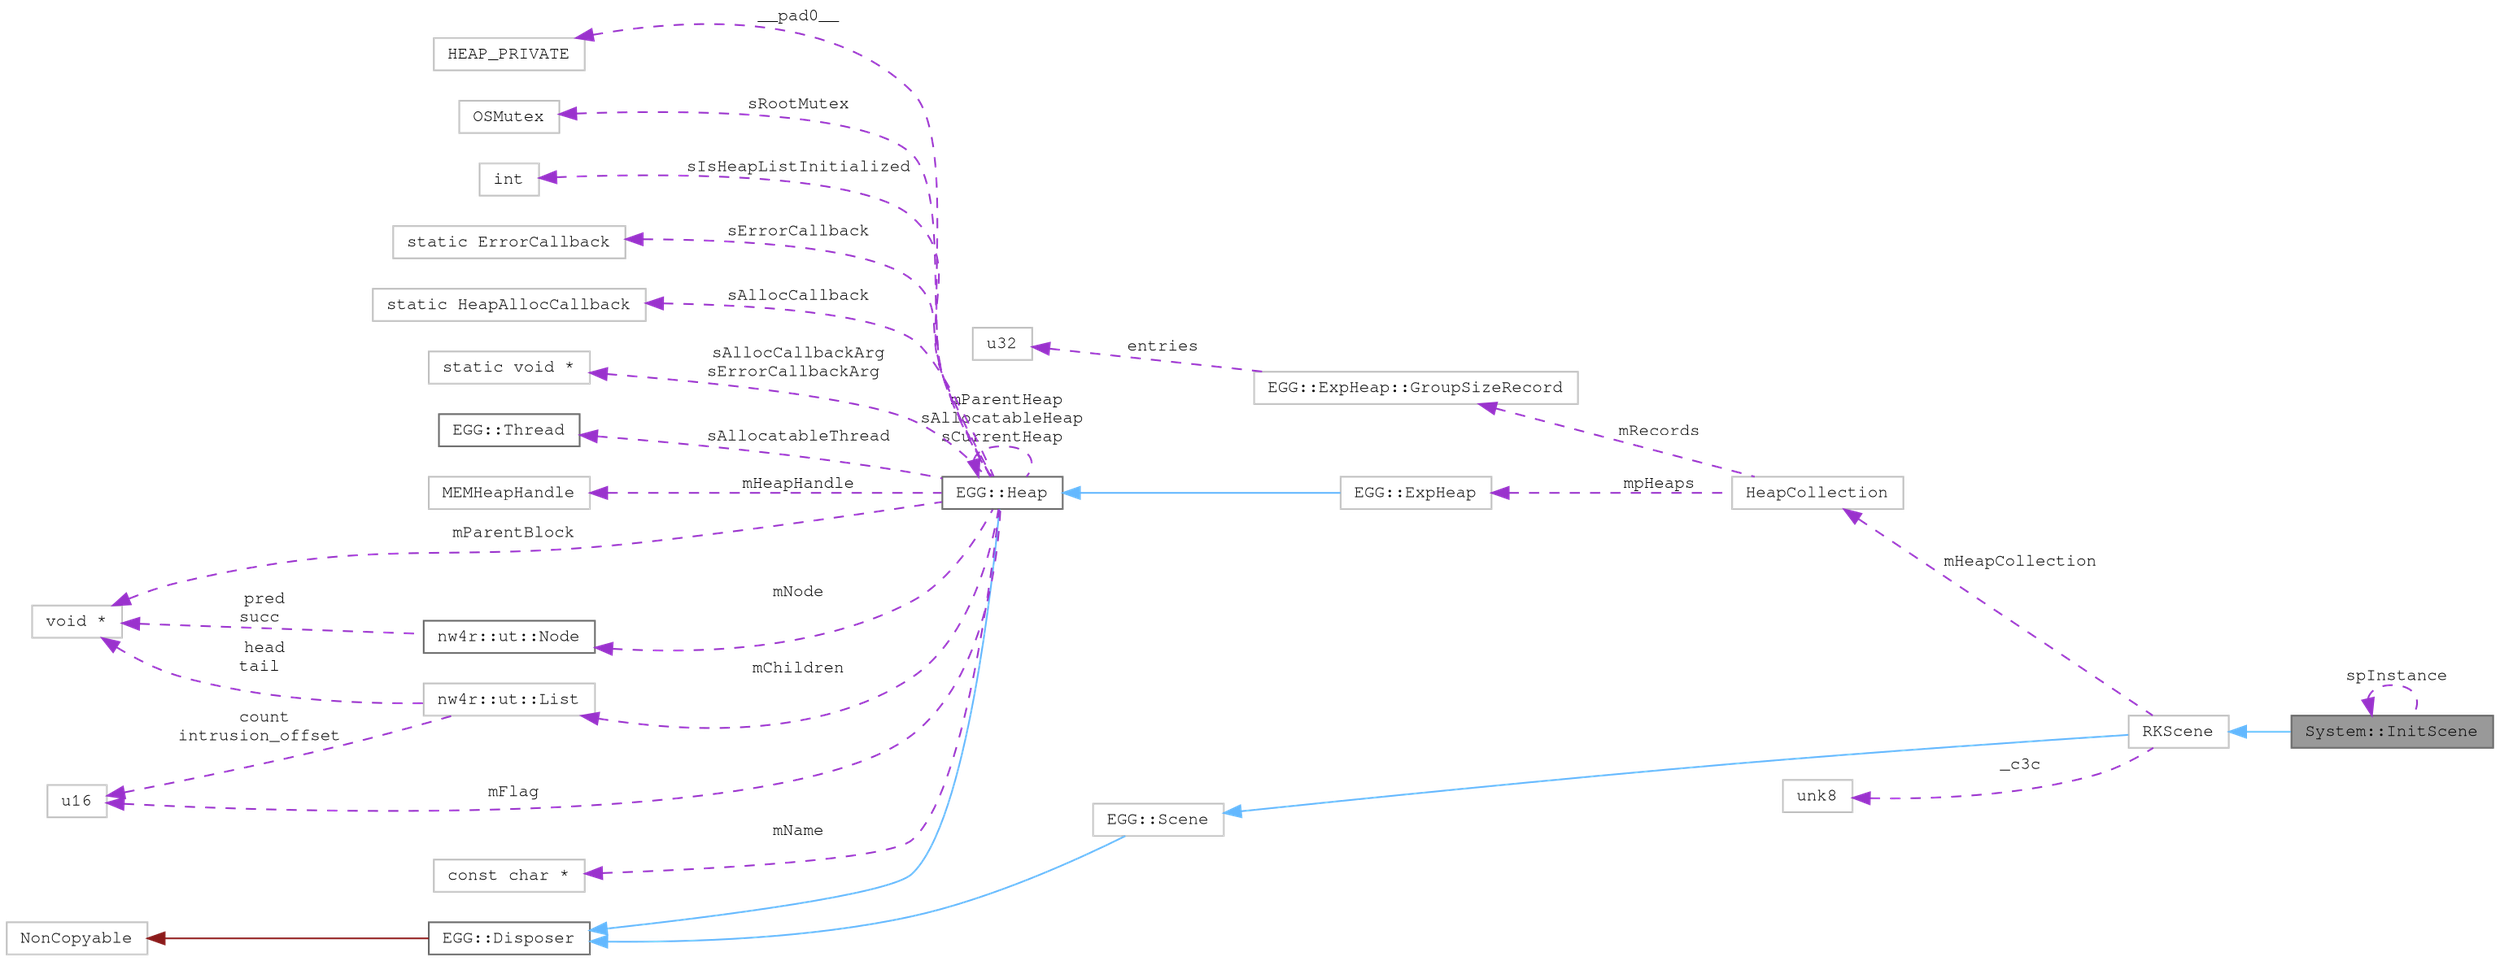 digraph "System::InitScene"
{
 // LATEX_PDF_SIZE
  bgcolor="transparent";
  edge [fontname=FreeMono,fontsize=10,labelfontname=FreeMono,labelfontsize=10];
  node [fontname=FreeMono,fontsize=10,shape=box,height=0.2,width=0.4];
  rankdir="LR";
  Node1 [label="System::InitScene",height=0.2,width=0.4,color="gray40", fillcolor="grey60", style="filled", fontcolor="black",tooltip=" "];
  Node2 -> Node1 [dir="back",color="steelblue1",style="solid"];
  Node2 [label="RKScene",height=0.2,width=0.4,color="grey75", fillcolor="white", style="filled",URL="$class_r_k_scene.html",tooltip=" "];
  Node3 -> Node2 [dir="back",color="steelblue1",style="solid"];
  Node3 [label="EGG::Scene",height=0.2,width=0.4,color="grey75", fillcolor="white", style="filled",URL="$class_e_g_g_1_1_scene.html",tooltip=" "];
  Node4 -> Node3 [dir="back",color="steelblue1",style="solid"];
  Node4 [label="EGG::Disposer",height=0.2,width=0.4,color="gray40", fillcolor="white", style="filled",URL="$class_e_g_g_1_1_disposer.html",tooltip="Base class for garbage-collected objects."];
  Node5 -> Node4 [dir="back",color="firebrick4",style="solid"];
  Node5 [label="NonCopyable",height=0.2,width=0.4,color="grey75", fillcolor="white", style="filled",URL="$class_non_copyable.html",tooltip=" "];
  Node6 -> Node2 [dir="back",color="darkorchid3",style="dashed",label=" mHeapCollection" ];
  Node6 [label="HeapCollection",height=0.2,width=0.4,color="grey75", fillcolor="white", style="filled",URL="$struct_heap_collection.html",tooltip=" "];
  Node7 -> Node6 [dir="back",color="darkorchid3",style="dashed",label=" mpHeaps" ];
  Node7 [label="EGG::ExpHeap",height=0.2,width=0.4,color="grey75", fillcolor="white", style="filled",URL="$class_e_g_g_1_1_exp_heap.html",tooltip=" "];
  Node8 -> Node7 [dir="back",color="steelblue1",style="solid"];
  Node8 [label="EGG::Heap",height=0.2,width=0.4,color="gray40", fillcolor="white", style="filled",URL="$class_e_g_g_1_1_heap.html",tooltip="Base Heap class."];
  Node4 -> Node8 [dir="back",color="steelblue1",style="solid"];
  Node9 -> Node8 [dir="back",color="darkorchid3",style="dashed",label=" __pad0__" ];
  Node9 [label="HEAP_PRIVATE",height=0.2,width=0.4,color="grey75", fillcolor="white", style="filled",tooltip=" "];
  Node10 -> Node8 [dir="back",color="darkorchid3",style="dashed",label=" sRootMutex" ];
  Node10 [label="OSMutex",height=0.2,width=0.4,color="grey75", fillcolor="white", style="filled",tooltip=" "];
  Node8 -> Node8 [dir="back",color="darkorchid3",style="dashed",label=" mParentHeap\nsAllocatableHeap\nsCurrentHeap" ];
  Node11 -> Node8 [dir="back",color="darkorchid3",style="dashed",label=" sIsHeapListInitialized" ];
  Node11 [label="int",height=0.2,width=0.4,color="grey75", fillcolor="white", style="filled",tooltip=" "];
  Node12 -> Node8 [dir="back",color="darkorchid3",style="dashed",label=" sErrorCallback" ];
  Node12 [label="static ErrorCallback",height=0.2,width=0.4,color="grey75", fillcolor="white", style="filled",tooltip=" "];
  Node13 -> Node8 [dir="back",color="darkorchid3",style="dashed",label=" sAllocCallback" ];
  Node13 [label="static HeapAllocCallback",height=0.2,width=0.4,color="grey75", fillcolor="white", style="filled",tooltip=" "];
  Node14 -> Node8 [dir="back",color="darkorchid3",style="dashed",label=" sAllocCallbackArg\nsErrorCallbackArg" ];
  Node14 [label="static void *",height=0.2,width=0.4,color="grey75", fillcolor="white", style="filled",tooltip=" "];
  Node15 -> Node8 [dir="back",color="darkorchid3",style="dashed",label=" sAllocatableThread" ];
  Node15 [label="EGG::Thread",height=0.2,width=0.4,color="gray40", fillcolor="white", style="filled",URL="$class_e_g_g_1_1_thread.html",tooltip="Wrapper for OSThread."];
  Node16 -> Node8 [dir="back",color="darkorchid3",style="dashed",label=" mHeapHandle" ];
  Node16 [label="MEMHeapHandle",height=0.2,width=0.4,color="grey75", fillcolor="white", style="filled",tooltip=" "];
  Node17 -> Node8 [dir="back",color="darkorchid3",style="dashed",label=" mParentBlock" ];
  Node17 [label="void *",height=0.2,width=0.4,color="grey75", fillcolor="white", style="filled",tooltip=" "];
  Node18 -> Node8 [dir="back",color="darkorchid3",style="dashed",label=" mFlag" ];
  Node18 [label="u16",height=0.2,width=0.4,color="grey75", fillcolor="white", style="filled",URL="$classu16.html",tooltip=" "];
  Node19 -> Node8 [dir="back",color="darkorchid3",style="dashed",label=" mNode" ];
  Node19 [label="nw4r::ut::Node",height=0.2,width=0.4,color="gray40", fillcolor="white", style="filled",URL="$structnw4r_1_1ut_1_1_node.html",tooltip="Bidirectional list node."];
  Node17 -> Node19 [dir="back",color="darkorchid3",style="dashed",label=" pred\nsucc" ];
  Node20 -> Node8 [dir="back",color="darkorchid3",style="dashed",label=" mChildren" ];
  Node20 [label="nw4r::ut::List",height=0.2,width=0.4,color="grey75", fillcolor="white", style="filled",URL="$structnw4r_1_1ut_1_1_list.html",tooltip=" "];
  Node17 -> Node20 [dir="back",color="darkorchid3",style="dashed",label=" head\ntail" ];
  Node18 -> Node20 [dir="back",color="darkorchid3",style="dashed",label=" count\nintrusion_offset" ];
  Node21 -> Node8 [dir="back",color="darkorchid3",style="dashed",label=" mName" ];
  Node21 [label="const char *",height=0.2,width=0.4,color="grey75", fillcolor="white", style="filled",tooltip=" "];
  Node22 -> Node6 [dir="back",color="darkorchid3",style="dashed",label=" mRecords" ];
  Node22 [label="EGG::ExpHeap::GroupSizeRecord",height=0.2,width=0.4,color="grey75", fillcolor="white", style="filled",URL="$struct_e_g_g_1_1_exp_heap_1_1_group_size_record.html",tooltip=" "];
  Node23 -> Node22 [dir="back",color="darkorchid3",style="dashed",label=" entries" ];
  Node23 [label="u32",height=0.2,width=0.4,color="grey75", fillcolor="white", style="filled",tooltip=" "];
  Node24 -> Node2 [dir="back",color="darkorchid3",style="dashed",label=" _c3c" ];
  Node24 [label="unk8",height=0.2,width=0.4,color="grey75", fillcolor="white", style="filled",tooltip=" "];
  Node1 -> Node1 [dir="back",color="darkorchid3",style="dashed",label=" spInstance" ];
}
